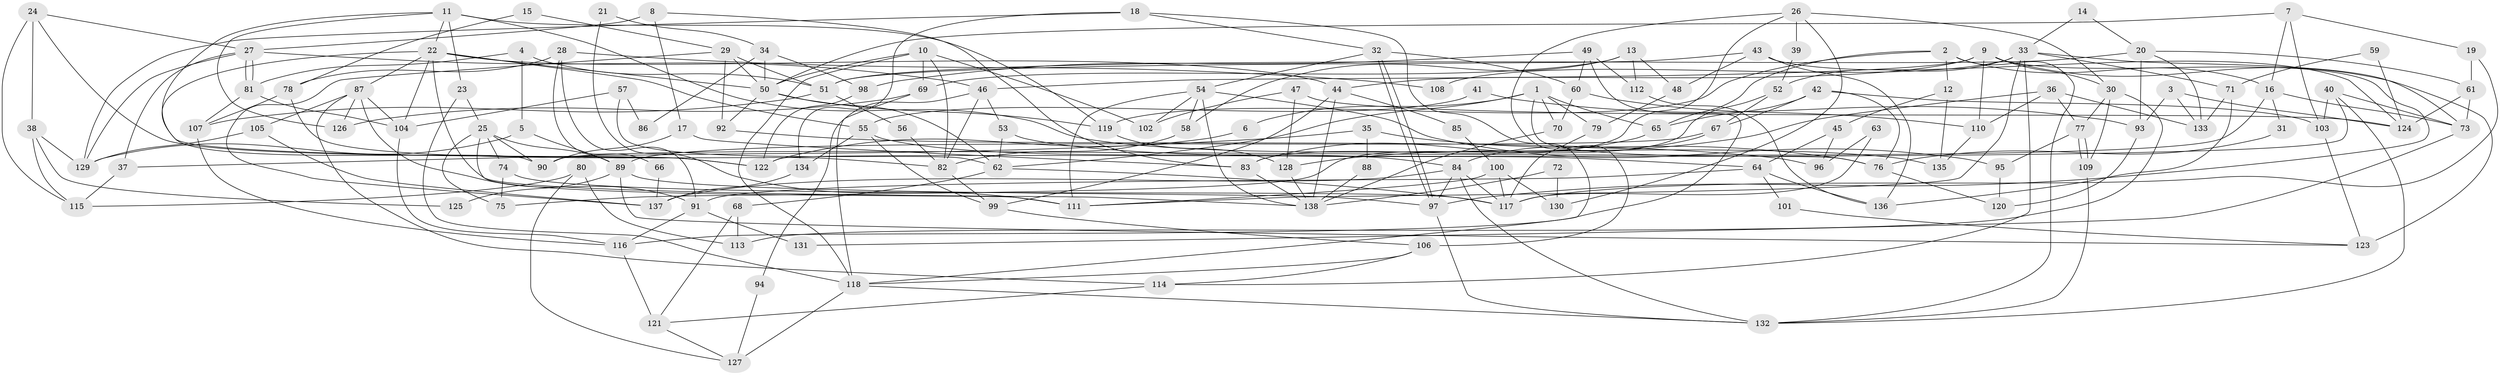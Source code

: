 // Generated by graph-tools (version 1.1) at 2025/26/03/09/25 03:26:22]
// undirected, 138 vertices, 276 edges
graph export_dot {
graph [start="1"]
  node [color=gray90,style=filled];
  1;
  2;
  3;
  4;
  5;
  6;
  7;
  8;
  9;
  10;
  11;
  12;
  13;
  14;
  15;
  16;
  17;
  18;
  19;
  20;
  21;
  22;
  23;
  24;
  25;
  26;
  27;
  28;
  29;
  30;
  31;
  32;
  33;
  34;
  35;
  36;
  37;
  38;
  39;
  40;
  41;
  42;
  43;
  44;
  45;
  46;
  47;
  48;
  49;
  50;
  51;
  52;
  53;
  54;
  55;
  56;
  57;
  58;
  59;
  60;
  61;
  62;
  63;
  64;
  65;
  66;
  67;
  68;
  69;
  70;
  71;
  72;
  73;
  74;
  75;
  76;
  77;
  78;
  79;
  80;
  81;
  82;
  83;
  84;
  85;
  86;
  87;
  88;
  89;
  90;
  91;
  92;
  93;
  94;
  95;
  96;
  97;
  98;
  99;
  100;
  101;
  102;
  103;
  104;
  105;
  106;
  107;
  108;
  109;
  110;
  111;
  112;
  113;
  114;
  115;
  116;
  117;
  118;
  119;
  120;
  121;
  122;
  123;
  124;
  125;
  126;
  127;
  128;
  129;
  130;
  131;
  132;
  133;
  134;
  135;
  136;
  137;
  138;
  1 -- 70;
  1 -- 62;
  1 -- 6;
  1 -- 65;
  1 -- 76;
  1 -- 79;
  2 -- 16;
  2 -- 132;
  2 -- 12;
  2 -- 65;
  2 -- 119;
  3 -- 93;
  3 -- 124;
  3 -- 133;
  4 -- 81;
  4 -- 5;
  4 -- 51;
  5 -- 89;
  5 -- 129;
  6 -- 122;
  7 -- 50;
  7 -- 16;
  7 -- 19;
  7 -- 103;
  8 -- 27;
  8 -- 83;
  8 -- 17;
  9 -- 97;
  9 -- 44;
  9 -- 30;
  9 -- 46;
  9 -- 110;
  9 -- 123;
  10 -- 50;
  10 -- 118;
  10 -- 69;
  10 -- 82;
  10 -- 102;
  11 -- 23;
  11 -- 22;
  11 -- 119;
  11 -- 122;
  11 -- 126;
  11 -- 135;
  12 -- 135;
  12 -- 45;
  13 -- 69;
  13 -- 112;
  13 -- 48;
  13 -- 58;
  14 -- 20;
  14 -- 33;
  15 -- 78;
  15 -- 29;
  16 -- 90;
  16 -- 73;
  16 -- 31;
  17 -- 90;
  17 -- 83;
  18 -- 129;
  18 -- 32;
  18 -- 118;
  18 -- 134;
  19 -- 61;
  19 -- 117;
  20 -- 51;
  20 -- 133;
  20 -- 61;
  20 -- 93;
  21 -- 34;
  21 -- 111;
  22 -- 50;
  22 -- 55;
  22 -- 44;
  22 -- 87;
  22 -- 90;
  22 -- 104;
  22 -- 138;
  23 -- 25;
  23 -- 118;
  24 -- 27;
  24 -- 122;
  24 -- 38;
  24 -- 115;
  25 -- 89;
  25 -- 111;
  25 -- 74;
  25 -- 75;
  25 -- 90;
  26 -- 106;
  26 -- 83;
  26 -- 30;
  26 -- 39;
  26 -- 130;
  27 -- 81;
  27 -- 81;
  27 -- 46;
  27 -- 37;
  27 -- 129;
  28 -- 78;
  28 -- 91;
  28 -- 66;
  28 -- 108;
  29 -- 51;
  29 -- 50;
  29 -- 92;
  29 -- 137;
  30 -- 77;
  30 -- 109;
  30 -- 113;
  31 -- 76;
  32 -- 54;
  32 -- 97;
  32 -- 97;
  32 -- 60;
  33 -- 114;
  33 -- 52;
  33 -- 71;
  33 -- 73;
  33 -- 108;
  33 -- 111;
  34 -- 50;
  34 -- 98;
  34 -- 86;
  35 -- 76;
  35 -- 37;
  35 -- 88;
  36 -- 77;
  36 -- 128;
  36 -- 110;
  36 -- 133;
  37 -- 115;
  38 -- 129;
  38 -- 115;
  38 -- 125;
  39 -- 52;
  40 -- 132;
  40 -- 103;
  40 -- 73;
  40 -- 122;
  41 -- 55;
  41 -- 93;
  42 -- 67;
  42 -- 65;
  42 -- 76;
  42 -- 103;
  43 -- 48;
  43 -- 136;
  43 -- 51;
  43 -- 124;
  44 -- 138;
  44 -- 85;
  44 -- 99;
  45 -- 64;
  45 -- 96;
  46 -- 82;
  46 -- 53;
  46 -- 94;
  47 -- 128;
  47 -- 124;
  47 -- 102;
  48 -- 79;
  49 -- 116;
  49 -- 60;
  49 -- 98;
  49 -- 112;
  50 -- 62;
  50 -- 119;
  50 -- 92;
  51 -- 56;
  51 -- 107;
  52 -- 67;
  52 -- 75;
  53 -- 62;
  53 -- 64;
  54 -- 138;
  54 -- 102;
  54 -- 58;
  54 -- 95;
  54 -- 111;
  55 -- 99;
  55 -- 84;
  55 -- 134;
  56 -- 82;
  57 -- 62;
  57 -- 104;
  57 -- 86;
  58 -- 82;
  59 -- 71;
  59 -- 124;
  60 -- 110;
  60 -- 70;
  61 -- 73;
  61 -- 124;
  62 -- 117;
  62 -- 68;
  63 -- 96;
  63 -- 117;
  64 -- 91;
  64 -- 101;
  64 -- 136;
  65 -- 83;
  66 -- 137;
  67 -- 84;
  67 -- 89;
  68 -- 113;
  68 -- 121;
  69 -- 118;
  69 -- 126;
  70 -- 138;
  71 -- 133;
  71 -- 136;
  72 -- 130;
  72 -- 138;
  73 -- 131;
  74 -- 117;
  74 -- 75;
  76 -- 120;
  77 -- 109;
  77 -- 109;
  77 -- 95;
  78 -- 82;
  78 -- 107;
  79 -- 117;
  80 -- 127;
  80 -- 115;
  80 -- 113;
  81 -- 104;
  81 -- 107;
  82 -- 99;
  83 -- 138;
  84 -- 97;
  84 -- 137;
  84 -- 117;
  84 -- 132;
  85 -- 100;
  87 -- 126;
  87 -- 91;
  87 -- 104;
  87 -- 105;
  87 -- 114;
  88 -- 138;
  89 -- 123;
  89 -- 97;
  89 -- 125;
  91 -- 116;
  91 -- 131;
  92 -- 96;
  93 -- 120;
  94 -- 127;
  95 -- 120;
  97 -- 132;
  98 -- 122;
  99 -- 106;
  100 -- 111;
  100 -- 117;
  100 -- 130;
  101 -- 123;
  103 -- 123;
  104 -- 116;
  105 -- 137;
  105 -- 129;
  106 -- 118;
  106 -- 114;
  107 -- 116;
  109 -- 132;
  110 -- 135;
  112 -- 136;
  114 -- 121;
  116 -- 121;
  118 -- 132;
  118 -- 127;
  119 -- 128;
  121 -- 127;
  128 -- 138;
  134 -- 137;
}
